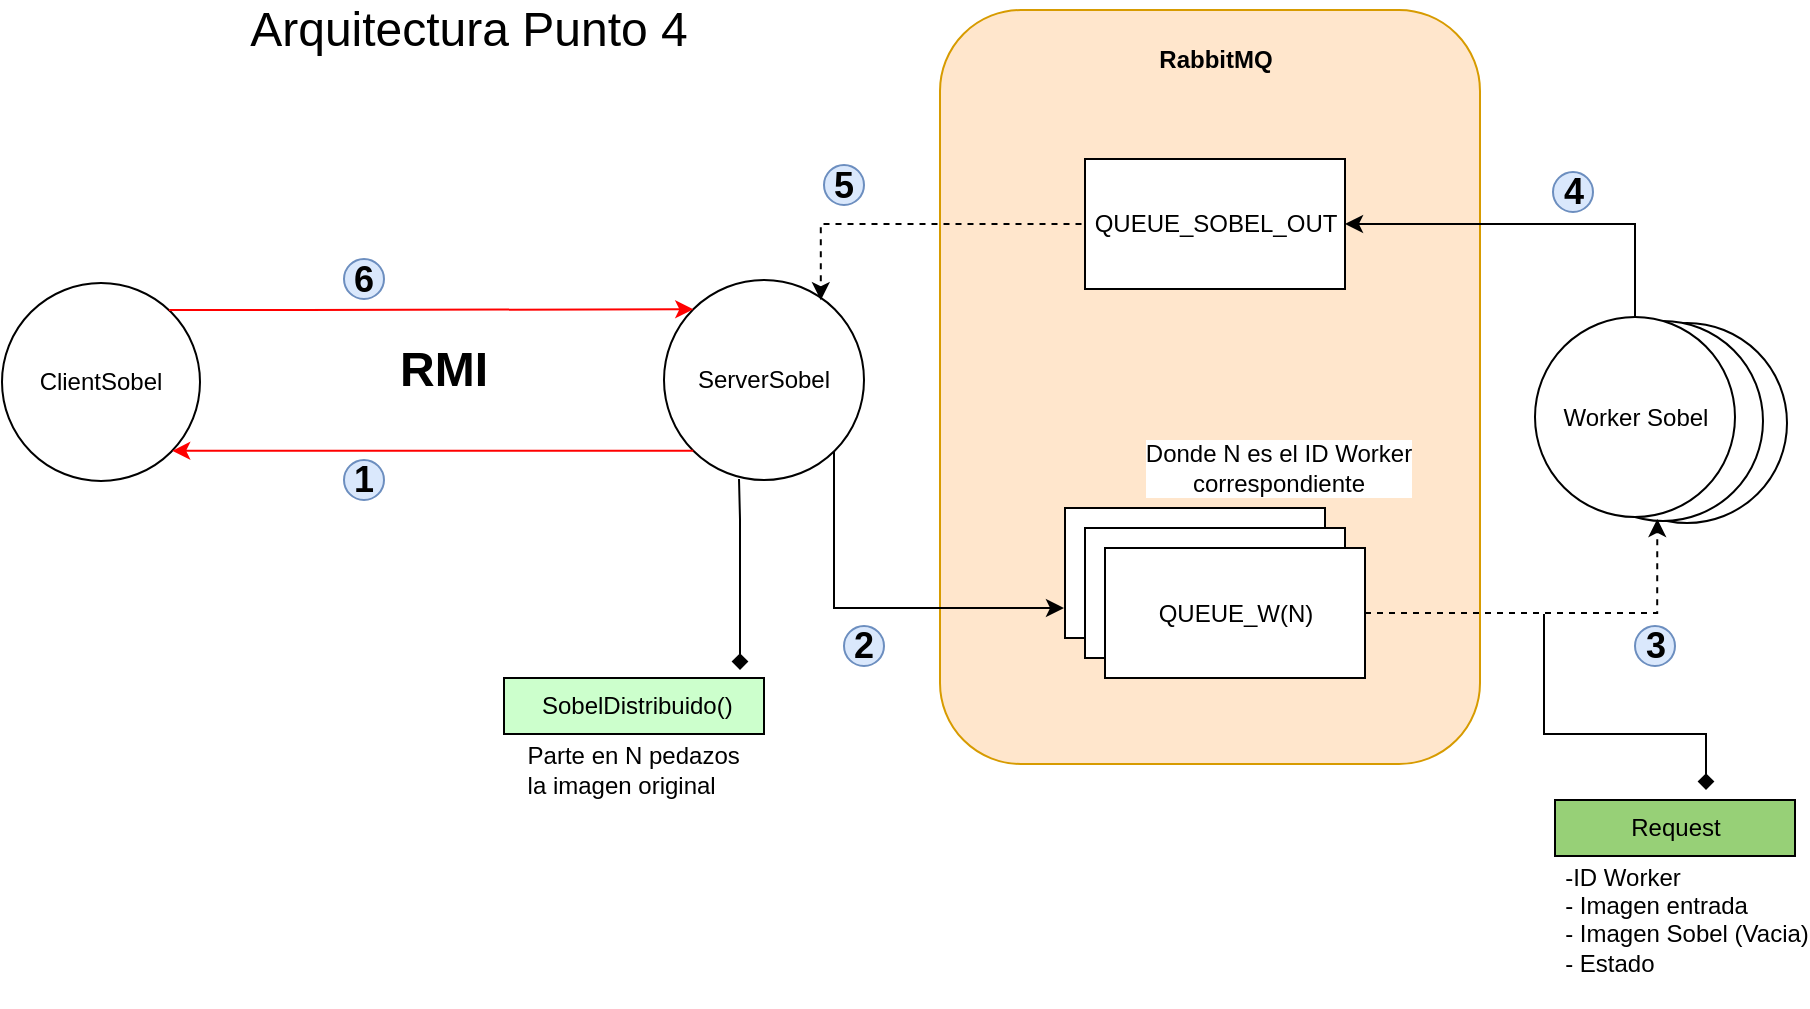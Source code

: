 <mxfile version="10.6.9" type="device"><diagram id="jEln0a9VNuB1B6gROiez" name="arq_queues"><mxGraphModel dx="-429" dy="602" grid="1" gridSize="10" guides="1" tooltips="1" connect="1" arrows="1" fold="1" page="1" pageScale="1" pageWidth="850" pageHeight="1100" math="0" shadow="0"><root><mxCell id="0"/><mxCell id="1" parent="0"/><mxCell id="dNVrBIT1e5I92LrduWkT-6" value="" style="ellipse;whiteSpace=wrap;html=1;aspect=fixed;" vertex="1" parent="1"><mxGeometry x="2971.5" y="1156.5" width="100" height="100" as="geometry"/></mxCell><mxCell id="dNVrBIT1e5I92LrduWkT-5" value="" style="ellipse;whiteSpace=wrap;html=1;aspect=fixed;" vertex="1" parent="1"><mxGeometry x="2959.5" y="1155.5" width="100" height="100" as="geometry"/></mxCell><mxCell id="_I2cKwuO2Bfa-52Cy4Eu-16" value="&lt;font style=&quot;font-size: 24px&quot;&gt;Arquitectura Punto 4&lt;br&gt;&lt;/font&gt;" style="text;html=1;strokeColor=none;fillColor=none;align=center;verticalAlign=middle;whiteSpace=wrap;rounded=0;" parent="1" vertex="1"><mxGeometry x="2235" y="1000" width="355" height="20" as="geometry"/></mxCell><mxCell id="Q3Ri-5F4WINCu5CS15mH-1" value="" style="rounded=1;whiteSpace=wrap;html=1;fillColor=#ffe6cc;strokeColor=#d79b00;" vertex="1" parent="1"><mxGeometry x="2648" y="1000" width="270" height="377" as="geometry"/></mxCell><mxCell id="Q3Ri-5F4WINCu5CS15mH-2" value="&lt;b&gt;RabbitMQ&lt;/b&gt;" style="text;html=1;strokeColor=none;fillColor=none;align=center;verticalAlign=middle;whiteSpace=wrap;rounded=0;" vertex="1" parent="1"><mxGeometry x="2755.5" y="1010" width="60" height="30" as="geometry"/></mxCell><mxCell id="Q3Ri-5F4WINCu5CS15mH-3" value="ClientSobel&lt;br&gt;" style="ellipse;whiteSpace=wrap;html=1;aspect=fixed;" vertex="1" parent="1"><mxGeometry x="2179" y="1136.5" width="99" height="99" as="geometry"/></mxCell><mxCell id="Q3Ri-5F4WINCu5CS15mH-4" value="ServerSobel&lt;br&gt;" style="ellipse;whiteSpace=wrap;html=1;aspect=fixed;" vertex="1" parent="1"><mxGeometry x="2510" y="1135" width="100" height="100" as="geometry"/></mxCell><mxCell id="Q3Ri-5F4WINCu5CS15mH-5" style="edgeStyle=orthogonalEdgeStyle;rounded=0;orthogonalLoop=1;jettySize=auto;html=1;entryX=0;entryY=0;entryDx=0;entryDy=0;strokeColor=#FF0000;" edge="1" parent="1" source="Q3Ri-5F4WINCu5CS15mH-3" target="Q3Ri-5F4WINCu5CS15mH-4"><mxGeometry relative="1" as="geometry"><Array as="points"><mxPoint x="2330" y="1150"/><mxPoint x="2330" y="1150"/></Array><mxPoint x="2278" y="1176.559" as="sourcePoint"/><mxPoint x="2497.004" y="1176.559" as="targetPoint"/></mxGeometry></mxCell><mxCell id="Q3Ri-5F4WINCu5CS15mH-6" style="edgeStyle=orthogonalEdgeStyle;rounded=0;orthogonalLoop=1;jettySize=auto;html=1;exitX=0;exitY=1;exitDx=0;exitDy=0;strokeColor=#FF0000;" edge="1" parent="1" source="Q3Ri-5F4WINCu5CS15mH-4" target="Q3Ri-5F4WINCu5CS15mH-3"><mxGeometry relative="1" as="geometry"><Array as="points"><mxPoint x="2410" y="1220"/><mxPoint x="2410" y="1220"/></Array><mxPoint x="2300" y="1280" as="sourcePoint"/><mxPoint x="2320" y="1250" as="targetPoint"/></mxGeometry></mxCell><mxCell id="Q3Ri-5F4WINCu5CS15mH-7" value="&lt;b&gt;&lt;font style=&quot;font-size: 24px&quot;&gt;RMI&lt;/font&gt;&lt;/b&gt;" style="text;html=1;strokeColor=none;fillColor=none;align=center;verticalAlign=middle;whiteSpace=wrap;rounded=0;" vertex="1" parent="1"><mxGeometry x="2370" y="1164.5" width="60" height="30" as="geometry"/></mxCell><mxCell id="Q3Ri-5F4WINCu5CS15mH-13" value="Worker Sobel&lt;br&gt;" style="ellipse;whiteSpace=wrap;html=1;aspect=fixed;" vertex="1" parent="1"><mxGeometry x="2945.5" y="1153.5" width="100" height="100" as="geometry"/></mxCell><mxCell id="Q3Ri-5F4WINCu5CS15mH-14" value="Node(n)" style="rounded=0;whiteSpace=wrap;html=1;" vertex="1" parent="1"><mxGeometry x="2710.5" y="1249" width="130" height="65" as="geometry"/></mxCell><mxCell id="Q3Ri-5F4WINCu5CS15mH-15" value="Node(n)" style="rounded=0;whiteSpace=wrap;html=1;" vertex="1" parent="1"><mxGeometry x="2720.5" y="1259" width="130" height="65" as="geometry"/></mxCell><mxCell id="Q3Ri-5F4WINCu5CS15mH-16" value="QUEUE_W(N)" style="rounded=0;whiteSpace=wrap;html=1;" vertex="1" parent="1"><mxGeometry x="2730.5" y="1269" width="130" height="65" as="geometry"/></mxCell><mxCell id="Q3Ri-5F4WINCu5CS15mH-17" value="Donde N es el ID Worker &lt;br&gt;correspondiente" style="text;html=1;resizable=0;points=[];align=center;verticalAlign=middle;labelBackgroundColor=#ffffff;" vertex="1" connectable="0" parent="1"><mxGeometry x="2760.5" y="1248.5" as="geometry"><mxPoint x="56" y="-20" as="offset"/></mxGeometry></mxCell><mxCell id="Q3Ri-5F4WINCu5CS15mH-21" value="QUEUE_SOBEL_OUT" style="rounded=0;whiteSpace=wrap;html=1;" vertex="1" parent="1"><mxGeometry x="2720.5" y="1074.5" width="130" height="65" as="geometry"/></mxCell><mxCell id="Q3Ri-5F4WINCu5CS15mH-22" style="edgeStyle=orthogonalEdgeStyle;rounded=0;orthogonalLoop=1;jettySize=auto;html=1;exitX=0.5;exitY=0;exitDx=0;exitDy=0;entryX=1;entryY=0.5;entryDx=0;entryDy=0;" edge="1" parent="1" source="Q3Ri-5F4WINCu5CS15mH-13" target="Q3Ri-5F4WINCu5CS15mH-21"><mxGeometry relative="1" as="geometry"><Array as="points"><mxPoint x="2995.5" y="1107"/></Array><mxPoint x="3110.882" y="1125.853" as="sourcePoint"/><mxPoint x="2850.139" y="1125.853" as="targetPoint"/></mxGeometry></mxCell><mxCell id="Q3Ri-5F4WINCu5CS15mH-23" style="edgeStyle=orthogonalEdgeStyle;rounded=0;orthogonalLoop=1;jettySize=auto;html=1;" edge="1" parent="1" source="Q3Ri-5F4WINCu5CS15mH-4"><mxGeometry relative="1" as="geometry"><Array as="points"><mxPoint x="2595" y="1299"/></Array><mxPoint x="2595" y="1230" as="sourcePoint"/><mxPoint x="2710" y="1299" as="targetPoint"/></mxGeometry></mxCell><mxCell id="Q3Ri-5F4WINCu5CS15mH-27" value="&lt;h2&gt;6&lt;/h2&gt;" style="ellipse;whiteSpace=wrap;html=1;fillColor=#dae8fc;strokeColor=#6c8ebf;" vertex="1" parent="1"><mxGeometry x="2350" y="1124.5" width="20" height="20" as="geometry"/></mxCell><mxCell id="Q3Ri-5F4WINCu5CS15mH-28" value="&lt;h2&gt;2&lt;/h2&gt;" style="ellipse;whiteSpace=wrap;html=1;fillColor=#dae8fc;strokeColor=#6c8ebf;" vertex="1" parent="1"><mxGeometry x="2600" y="1308" width="20" height="20" as="geometry"/></mxCell><mxCell id="Q3Ri-5F4WINCu5CS15mH-29" value="&lt;h2&gt;3&lt;/h2&gt;" style="ellipse;whiteSpace=wrap;html=1;fillColor=#dae8fc;strokeColor=#6c8ebf;" vertex="1" parent="1"><mxGeometry x="2995.5" y="1308" width="20" height="20" as="geometry"/></mxCell><mxCell id="Q3Ri-5F4WINCu5CS15mH-30" value="&lt;h2&gt;4&lt;/h2&gt;" style="ellipse;whiteSpace=wrap;html=1;fillColor=#dae8fc;strokeColor=#6c8ebf;" vertex="1" parent="1"><mxGeometry x="2954.5" y="1081" width="20" height="20" as="geometry"/></mxCell><mxCell id="Q3Ri-5F4WINCu5CS15mH-31" value="&lt;h2&gt;5&lt;/h2&gt;" style="ellipse;whiteSpace=wrap;html=1;fillColor=#dae8fc;strokeColor=#6c8ebf;" vertex="1" parent="1"><mxGeometry x="2590" y="1077.5" width="20" height="20" as="geometry"/></mxCell><mxCell id="Q3Ri-5F4WINCu5CS15mH-32" value="&lt;h2&gt;1&lt;/h2&gt;" style="ellipse;whiteSpace=wrap;html=1;fillColor=#dae8fc;strokeColor=#6c8ebf;" vertex="1" parent="1"><mxGeometry x="2350" y="1225" width="20" height="20" as="geometry"/></mxCell><mxCell id="Q3Ri-5F4WINCu5CS15mH-34" style="edgeStyle=orthogonalEdgeStyle;rounded=0;orthogonalLoop=1;jettySize=auto;html=1;entryX=0.784;entryY=0.101;entryDx=0;entryDy=0;dashed=1;entryPerimeter=0;exitX=0;exitY=0.25;exitDx=0;exitDy=0;" edge="1" parent="1" source="Q3Ri-5F4WINCu5CS15mH-21" target="Q3Ri-5F4WINCu5CS15mH-4"><mxGeometry relative="1" as="geometry"><Array as="points"><mxPoint x="2720" y="1107"/><mxPoint x="2588" y="1107"/></Array><mxPoint x="2526.62" y="1014.529" as="sourcePoint"/><mxPoint x="2610.088" y="1013.353" as="targetPoint"/></mxGeometry></mxCell><mxCell id="Q3Ri-5F4WINCu5CS15mH-35" style="edgeStyle=orthogonalEdgeStyle;rounded=0;orthogonalLoop=1;jettySize=auto;html=1;entryX=0.5;entryY=1;entryDx=0;entryDy=0;dashed=1;exitX=1;exitY=0.5;exitDx=0;exitDy=0;" edge="1" parent="1" source="Q3Ri-5F4WINCu5CS15mH-16"><mxGeometry relative="1" as="geometry"><Array as="points"><mxPoint x="3007" y="1302"/></Array><mxPoint x="3188.676" y="1283.941" as="sourcePoint"/><mxPoint x="3006.647" y="1254.471" as="targetPoint"/></mxGeometry></mxCell><mxCell id="Q3Ri-5F4WINCu5CS15mH-36" style="edgeStyle=orthogonalEdgeStyle;rounded=0;orthogonalLoop=1;jettySize=auto;html=1;startArrow=diamond;startFill=1;endArrow=none;endFill=0;" edge="1" parent="1"><mxGeometry relative="1" as="geometry"><Array as="points"><mxPoint x="3031" y="1362"/><mxPoint x="2950" y="1362"/></Array><mxPoint x="3031" y="1390" as="sourcePoint"/><mxPoint x="2950" y="1302" as="targetPoint"/></mxGeometry></mxCell><mxCell id="Q3Ri-5F4WINCu5CS15mH-37" value="Request" style="rounded=0;whiteSpace=wrap;html=1;fillColor=#97D077;" vertex="1" parent="1"><mxGeometry x="2955.5" y="1395" width="120" height="28" as="geometry"/></mxCell><mxCell id="dNVrBIT1e5I92LrduWkT-1" value="&lt;div style=&quot;text-align: left&quot;&gt;&lt;span&gt;-ID Worker&lt;/span&gt;&lt;/div&gt;&lt;div style=&quot;text-align: left&quot;&gt;&lt;span&gt;- Imagen entrada&lt;/span&gt;&lt;/div&gt;&lt;div style=&quot;text-align: left&quot;&gt;&lt;span&gt;- Imagen Sobel (Vacia)&lt;/span&gt;&lt;/div&gt;&lt;div style=&quot;text-align: left&quot;&gt;&lt;span&gt;- Estado&lt;/span&gt;&lt;/div&gt;&lt;div style=&quot;text-align: left&quot;&gt;&lt;br&gt;&lt;/div&gt;" style="text;html=1;resizable=0;points=[];align=center;verticalAlign=middle;labelBackgroundColor=#ffffff;" vertex="1" connectable="0" parent="1"><mxGeometry x="2964.5" y="1482" as="geometry"><mxPoint x="56" y="-20" as="offset"/></mxGeometry></mxCell><mxCell id="dNVrBIT1e5I92LrduWkT-2" style="edgeStyle=orthogonalEdgeStyle;rounded=0;orthogonalLoop=1;jettySize=auto;html=1;startArrow=diamond;startFill=1;endArrow=none;endFill=0;" edge="1" parent="1"><mxGeometry relative="1" as="geometry"><Array as="points"><mxPoint x="2547.5" y="1254.5"/><mxPoint x="2547.5" y="1254.5"/></Array><mxPoint x="2548" y="1330" as="sourcePoint"/><mxPoint x="2547.5" y="1234.5" as="targetPoint"/></mxGeometry></mxCell><mxCell id="dNVrBIT1e5I92LrduWkT-3" value="&amp;nbsp;SobelDistribuido()" style="rounded=0;whiteSpace=wrap;html=1;fillColor=#CCFFCC;" vertex="1" parent="1"><mxGeometry x="2430" y="1334" width="130" height="28" as="geometry"/></mxCell><mxCell id="dNVrBIT1e5I92LrduWkT-4" value="&lt;div style=&quot;text-align: left&quot;&gt;Parte en N pedazos&amp;nbsp;&lt;/div&gt;&lt;div style=&quot;text-align: left&quot;&gt;&lt;span&gt;la imagen original&lt;/span&gt;&lt;/div&gt;" style="text;html=1;resizable=0;points=[];align=center;verticalAlign=middle;labelBackgroundColor=#ffffff;" vertex="1" connectable="0" parent="1"><mxGeometry x="2440" y="1400" as="geometry"><mxPoint x="56" y="-20" as="offset"/></mxGeometry></mxCell></root></mxGraphModel></diagram></mxfile>